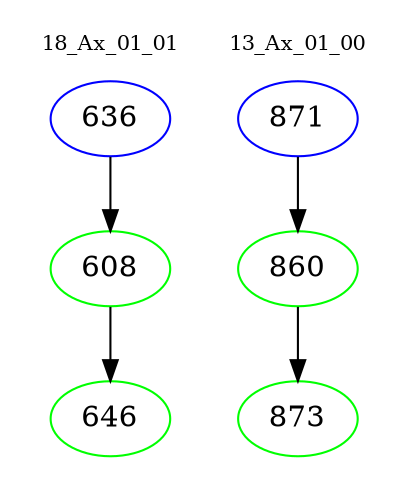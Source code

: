digraph{
subgraph cluster_0 {
color = white
label = "18_Ax_01_01";
fontsize=10;
T0_636 [label="636", color="blue"]
T0_636 -> T0_608 [color="black"]
T0_608 [label="608", color="green"]
T0_608 -> T0_646 [color="black"]
T0_646 [label="646", color="green"]
}
subgraph cluster_1 {
color = white
label = "13_Ax_01_00";
fontsize=10;
T1_871 [label="871", color="blue"]
T1_871 -> T1_860 [color="black"]
T1_860 [label="860", color="green"]
T1_860 -> T1_873 [color="black"]
T1_873 [label="873", color="green"]
}
}
